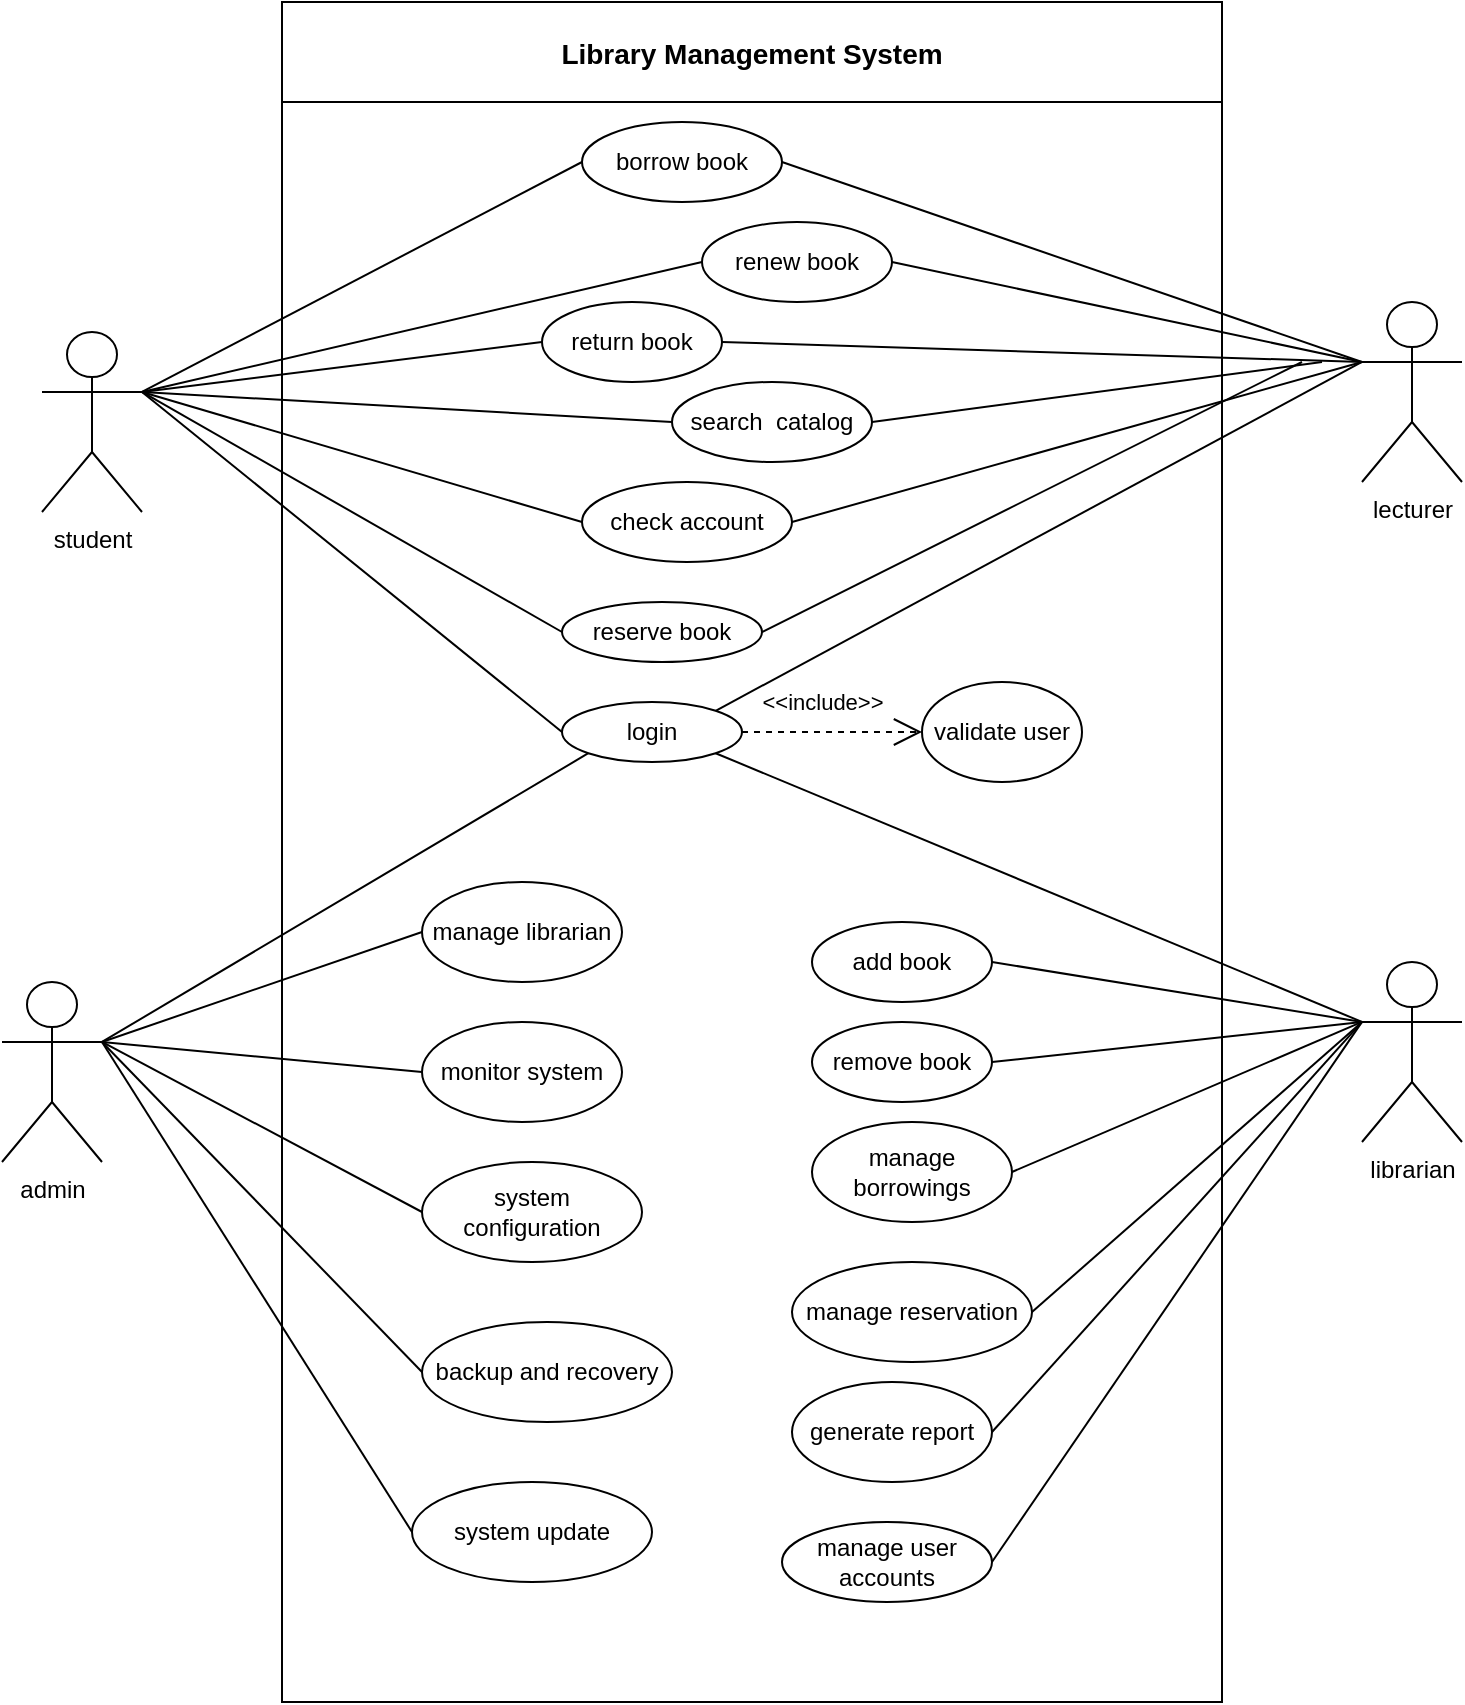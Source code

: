 <mxfile version="23.1.7" type="github">
  <diagram name="Page-1" id="qonnQ67EhSLWwkcI0bnF">
    <mxGraphModel dx="1196" dy="535" grid="1" gridSize="10" guides="1" tooltips="1" connect="1" arrows="1" fold="1" page="1" pageScale="1" pageWidth="850" pageHeight="1100" math="0" shadow="0">
      <root>
        <mxCell id="0" />
        <mxCell id="1" parent="0" />
        <mxCell id="g6oeGDb9uloU3DoNvfut-1" value="Library Management System" style="swimlane;startSize=50;fontSize=14;labelBackgroundColor=default;" parent="1" vertex="1">
          <mxGeometry x="170" y="50" width="470" height="850" as="geometry" />
        </mxCell>
        <mxCell id="g6oeGDb9uloU3DoNvfut-6" value="reserve book" style="ellipse;whiteSpace=wrap;html=1;" parent="g6oeGDb9uloU3DoNvfut-1" vertex="1">
          <mxGeometry x="140" y="300" width="100" height="30" as="geometry" />
        </mxCell>
        <mxCell id="g6oeGDb9uloU3DoNvfut-14" value="borrow book" style="ellipse;whiteSpace=wrap;html=1;" parent="g6oeGDb9uloU3DoNvfut-1" vertex="1">
          <mxGeometry x="150" y="60" width="100" height="40" as="geometry" />
        </mxCell>
        <mxCell id="g6oeGDb9uloU3DoNvfut-13" value="renew book" style="ellipse;whiteSpace=wrap;html=1;" parent="g6oeGDb9uloU3DoNvfut-1" vertex="1">
          <mxGeometry x="210" y="110" width="95" height="40" as="geometry" />
        </mxCell>
        <mxCell id="g6oeGDb9uloU3DoNvfut-12" value="return book" style="ellipse;whiteSpace=wrap;html=1;" parent="g6oeGDb9uloU3DoNvfut-1" vertex="1">
          <mxGeometry x="130" y="150" width="90" height="40" as="geometry" />
        </mxCell>
        <mxCell id="g6oeGDb9uloU3DoNvfut-11" value="search&amp;nbsp; catalog" style="ellipse;whiteSpace=wrap;html=1;" parent="g6oeGDb9uloU3DoNvfut-1" vertex="1">
          <mxGeometry x="195" y="190" width="100" height="40" as="geometry" />
        </mxCell>
        <mxCell id="g6oeGDb9uloU3DoNvfut-10" value="manage borrowings" style="ellipse;whiteSpace=wrap;html=1;" parent="g6oeGDb9uloU3DoNvfut-1" vertex="1">
          <mxGeometry x="265" y="560" width="100" height="50" as="geometry" />
        </mxCell>
        <mxCell id="g6oeGDb9uloU3DoNvfut-9" value="check account" style="ellipse;whiteSpace=wrap;html=1;" parent="g6oeGDb9uloU3DoNvfut-1" vertex="1">
          <mxGeometry x="150" y="240" width="105" height="40" as="geometry" />
        </mxCell>
        <mxCell id="g6oeGDb9uloU3DoNvfut-19" value="monitor system" style="ellipse;whiteSpace=wrap;html=1;" parent="g6oeGDb9uloU3DoNvfut-1" vertex="1">
          <mxGeometry x="70" y="510" width="100" height="50" as="geometry" />
        </mxCell>
        <mxCell id="g6oeGDb9uloU3DoNvfut-18" value="remove book" style="ellipse;whiteSpace=wrap;html=1;" parent="g6oeGDb9uloU3DoNvfut-1" vertex="1">
          <mxGeometry x="265" y="510" width="90" height="40" as="geometry" />
        </mxCell>
        <mxCell id="g6oeGDb9uloU3DoNvfut-17" value="manage librarian" style="ellipse;whiteSpace=wrap;html=1;" parent="g6oeGDb9uloU3DoNvfut-1" vertex="1">
          <mxGeometry x="70" y="440" width="100" height="50" as="geometry" />
        </mxCell>
        <mxCell id="g6oeGDb9uloU3DoNvfut-15" value="validate user" style="ellipse;whiteSpace=wrap;html=1;" parent="g6oeGDb9uloU3DoNvfut-1" vertex="1">
          <mxGeometry x="320" y="340" width="80" height="50" as="geometry" />
        </mxCell>
        <mxCell id="g6oeGDb9uloU3DoNvfut-16" value="login" style="ellipse;whiteSpace=wrap;html=1;" parent="g6oeGDb9uloU3DoNvfut-1" vertex="1">
          <mxGeometry x="140" y="350" width="90" height="30" as="geometry" />
        </mxCell>
        <mxCell id="g6oeGDb9uloU3DoNvfut-23" value="" style="endArrow=none;html=1;rounded=0;entryX=1;entryY=0.5;entryDx=0;entryDy=0;" parent="g6oeGDb9uloU3DoNvfut-1" target="g6oeGDb9uloU3DoNvfut-11" edge="1">
          <mxGeometry width="50" height="50" relative="1" as="geometry">
            <mxPoint x="520" y="180" as="sourcePoint" />
            <mxPoint x="370" y="220" as="targetPoint" />
          </mxGeometry>
        </mxCell>
        <mxCell id="g6oeGDb9uloU3DoNvfut-27" value="" style="endArrow=none;html=1;rounded=0;exitX=1;exitY=0.5;exitDx=0;exitDy=0;" parent="g6oeGDb9uloU3DoNvfut-1" source="g6oeGDb9uloU3DoNvfut-6" edge="1">
          <mxGeometry width="50" height="50" relative="1" as="geometry">
            <mxPoint x="320" y="350" as="sourcePoint" />
            <mxPoint x="510" y="180" as="targetPoint" />
          </mxGeometry>
        </mxCell>
        <mxCell id="g6oeGDb9uloU3DoNvfut-28" value="&amp;lt;&amp;lt;include&amp;gt;&amp;gt;" style="endArrow=open;endSize=12;dashed=1;html=1;rounded=0;exitX=1;exitY=0.5;exitDx=0;exitDy=0;entryX=0;entryY=0.5;entryDx=0;entryDy=0;" parent="g6oeGDb9uloU3DoNvfut-1" source="g6oeGDb9uloU3DoNvfut-16" target="g6oeGDb9uloU3DoNvfut-15" edge="1">
          <mxGeometry x="-0.111" y="15" width="160" relative="1" as="geometry">
            <mxPoint x="200" y="400" as="sourcePoint" />
            <mxPoint x="320" y="410" as="targetPoint" />
            <mxPoint as="offset" />
          </mxGeometry>
        </mxCell>
        <mxCell id="g6oeGDb9uloU3DoNvfut-40" value="add book" style="ellipse;whiteSpace=wrap;html=1;" parent="g6oeGDb9uloU3DoNvfut-1" vertex="1">
          <mxGeometry x="265" y="460" width="90" height="40" as="geometry" />
        </mxCell>
        <mxCell id="g6oeGDb9uloU3DoNvfut-39" value="manage reservation" style="ellipse;whiteSpace=wrap;html=1;" parent="g6oeGDb9uloU3DoNvfut-1" vertex="1">
          <mxGeometry x="255" y="630" width="120" height="50" as="geometry" />
        </mxCell>
        <mxCell id="g6oeGDb9uloU3DoNvfut-38" value="generate report" style="ellipse;whiteSpace=wrap;html=1;" parent="g6oeGDb9uloU3DoNvfut-1" vertex="1">
          <mxGeometry x="255" y="690" width="100" height="50" as="geometry" />
        </mxCell>
        <mxCell id="g6oeGDb9uloU3DoNvfut-37" value="manage user accounts" style="ellipse;whiteSpace=wrap;html=1;" parent="g6oeGDb9uloU3DoNvfut-1" vertex="1">
          <mxGeometry x="250" y="760" width="105" height="40" as="geometry" />
        </mxCell>
        <mxCell id="g6oeGDb9uloU3DoNvfut-49" value="system update" style="ellipse;whiteSpace=wrap;html=1;" parent="g6oeGDb9uloU3DoNvfut-1" vertex="1">
          <mxGeometry x="65" y="740" width="120" height="50" as="geometry" />
        </mxCell>
        <mxCell id="g6oeGDb9uloU3DoNvfut-51" value="system configuration" style="ellipse;whiteSpace=wrap;html=1;" parent="g6oeGDb9uloU3DoNvfut-1" vertex="1">
          <mxGeometry x="70" y="580" width="110" height="50" as="geometry" />
        </mxCell>
        <mxCell id="g6oeGDb9uloU3DoNvfut-50" value="backup and recovery" style="ellipse;whiteSpace=wrap;html=1;" parent="g6oeGDb9uloU3DoNvfut-1" vertex="1">
          <mxGeometry x="70" y="660" width="125" height="50" as="geometry" />
        </mxCell>
        <mxCell id="g6oeGDb9uloU3DoNvfut-2" value="student" style="shape=umlActor;verticalLabelPosition=bottom;verticalAlign=top;html=1;outlineConnect=0;" parent="1" vertex="1">
          <mxGeometry x="50" y="215" width="50" height="90" as="geometry" />
        </mxCell>
        <mxCell id="g6oeGDb9uloU3DoNvfut-3" value="librarian" style="shape=umlActor;verticalLabelPosition=bottom;verticalAlign=top;html=1;outlineConnect=0;" parent="1" vertex="1">
          <mxGeometry x="710" y="530" width="50" height="90" as="geometry" />
        </mxCell>
        <mxCell id="g6oeGDb9uloU3DoNvfut-4" value="admin" style="shape=umlActor;verticalLabelPosition=bottom;verticalAlign=top;html=1;outlineConnect=0;" parent="1" vertex="1">
          <mxGeometry x="30" y="540" width="50" height="90" as="geometry" />
        </mxCell>
        <mxCell id="g6oeGDb9uloU3DoNvfut-5" value="lecturer" style="shape=umlActor;verticalLabelPosition=bottom;verticalAlign=top;html=1;outlineConnect=0;" parent="1" vertex="1">
          <mxGeometry x="710" y="200" width="50" height="90" as="geometry" />
        </mxCell>
        <mxCell id="g6oeGDb9uloU3DoNvfut-21" value="" style="endArrow=none;html=1;rounded=0;entryX=1;entryY=0.5;entryDx=0;entryDy=0;exitX=0;exitY=0.333;exitDx=0;exitDy=0;exitPerimeter=0;" parent="1" source="g6oeGDb9uloU3DoNvfut-5" target="g6oeGDb9uloU3DoNvfut-14" edge="1">
          <mxGeometry width="50" height="50" relative="1" as="geometry">
            <mxPoint x="700" y="260" as="sourcePoint" />
            <mxPoint x="650" y="200" as="targetPoint" />
          </mxGeometry>
        </mxCell>
        <mxCell id="g6oeGDb9uloU3DoNvfut-24" value="" style="endArrow=none;html=1;rounded=0;entryX=1;entryY=0.5;entryDx=0;entryDy=0;exitX=0;exitY=0.333;exitDx=0;exitDy=0;exitPerimeter=0;" parent="1" source="g6oeGDb9uloU3DoNvfut-5" target="g6oeGDb9uloU3DoNvfut-9" edge="1">
          <mxGeometry width="50" height="50" relative="1" as="geometry">
            <mxPoint x="680" y="370" as="sourcePoint" />
            <mxPoint x="630" y="310" as="targetPoint" />
          </mxGeometry>
        </mxCell>
        <mxCell id="g6oeGDb9uloU3DoNvfut-20" value="" style="endArrow=none;html=1;rounded=0;entryX=1;entryY=0.5;entryDx=0;entryDy=0;exitX=0;exitY=0.333;exitDx=0;exitDy=0;exitPerimeter=0;" parent="1" source="g6oeGDb9uloU3DoNvfut-5" target="g6oeGDb9uloU3DoNvfut-13" edge="1">
          <mxGeometry width="50" height="50" relative="1" as="geometry">
            <mxPoint x="580" y="310" as="sourcePoint" />
            <mxPoint x="530" y="250" as="targetPoint" />
          </mxGeometry>
        </mxCell>
        <mxCell id="g6oeGDb9uloU3DoNvfut-22" value="" style="endArrow=none;html=1;rounded=0;entryX=1;entryY=0.5;entryDx=0;entryDy=0;exitX=0;exitY=0.333;exitDx=0;exitDy=0;exitPerimeter=0;" parent="1" source="g6oeGDb9uloU3DoNvfut-5" target="g6oeGDb9uloU3DoNvfut-12" edge="1">
          <mxGeometry width="50" height="50" relative="1" as="geometry">
            <mxPoint x="580" y="330" as="sourcePoint" />
            <mxPoint x="530" y="270" as="targetPoint" />
          </mxGeometry>
        </mxCell>
        <mxCell id="g6oeGDb9uloU3DoNvfut-26" value="" style="endArrow=none;html=1;rounded=0;exitX=1;exitY=0;exitDx=0;exitDy=0;entryX=0;entryY=0.333;entryDx=0;entryDy=0;entryPerimeter=0;" parent="1" source="g6oeGDb9uloU3DoNvfut-16" target="g6oeGDb9uloU3DoNvfut-5" edge="1">
          <mxGeometry width="50" height="50" relative="1" as="geometry">
            <mxPoint x="540" y="380" as="sourcePoint" />
            <mxPoint x="590" y="330" as="targetPoint" />
          </mxGeometry>
        </mxCell>
        <mxCell id="g6oeGDb9uloU3DoNvfut-29" value="" style="endArrow=none;html=1;rounded=0;entryX=0;entryY=0.5;entryDx=0;entryDy=0;exitX=1;exitY=0.333;exitDx=0;exitDy=0;exitPerimeter=0;" parent="1" source="g6oeGDb9uloU3DoNvfut-2" target="g6oeGDb9uloU3DoNvfut-6" edge="1">
          <mxGeometry width="50" height="50" relative="1" as="geometry">
            <mxPoint x="100" y="290" as="sourcePoint" />
            <mxPoint x="180" y="320" as="targetPoint" />
          </mxGeometry>
        </mxCell>
        <mxCell id="g6oeGDb9uloU3DoNvfut-30" value="" style="endArrow=none;html=1;rounded=0;exitX=1;exitY=0.333;exitDx=0;exitDy=0;exitPerimeter=0;entryX=0;entryY=0.5;entryDx=0;entryDy=0;" parent="1" source="g6oeGDb9uloU3DoNvfut-2" target="g6oeGDb9uloU3DoNvfut-11" edge="1">
          <mxGeometry width="50" height="50" relative="1" as="geometry">
            <mxPoint x="120" y="330" as="sourcePoint" />
            <mxPoint x="170" y="280" as="targetPoint" />
          </mxGeometry>
        </mxCell>
        <mxCell id="g6oeGDb9uloU3DoNvfut-31" value="" style="endArrow=none;html=1;rounded=0;entryX=0;entryY=0.5;entryDx=0;entryDy=0;exitX=1;exitY=0.333;exitDx=0;exitDy=0;exitPerimeter=0;" parent="1" source="g6oeGDb9uloU3DoNvfut-2" target="g6oeGDb9uloU3DoNvfut-16" edge="1">
          <mxGeometry width="50" height="50" relative="1" as="geometry">
            <mxPoint x="130" y="400" as="sourcePoint" />
            <mxPoint x="180" y="350" as="targetPoint" />
          </mxGeometry>
        </mxCell>
        <mxCell id="g6oeGDb9uloU3DoNvfut-32" value="" style="endArrow=none;html=1;rounded=0;entryX=0;entryY=0.5;entryDx=0;entryDy=0;exitX=1;exitY=0.333;exitDx=0;exitDy=0;exitPerimeter=0;" parent="1" source="g6oeGDb9uloU3DoNvfut-2" target="g6oeGDb9uloU3DoNvfut-9" edge="1">
          <mxGeometry width="50" height="50" relative="1" as="geometry">
            <mxPoint x="110" y="320" as="sourcePoint" />
            <mxPoint x="180" y="280" as="targetPoint" />
          </mxGeometry>
        </mxCell>
        <mxCell id="g6oeGDb9uloU3DoNvfut-33" value="" style="endArrow=none;html=1;rounded=0;exitX=1;exitY=0.333;exitDx=0;exitDy=0;exitPerimeter=0;entryX=0;entryY=0.5;entryDx=0;entryDy=0;" parent="1" source="g6oeGDb9uloU3DoNvfut-2" target="g6oeGDb9uloU3DoNvfut-12" edge="1">
          <mxGeometry width="50" height="50" relative="1" as="geometry">
            <mxPoint x="130" y="330" as="sourcePoint" />
            <mxPoint x="180" y="280" as="targetPoint" />
          </mxGeometry>
        </mxCell>
        <mxCell id="g6oeGDb9uloU3DoNvfut-34" value="" style="endArrow=none;html=1;rounded=0;exitX=1;exitY=0.333;exitDx=0;exitDy=0;exitPerimeter=0;entryX=0;entryY=0.5;entryDx=0;entryDy=0;" parent="1" source="g6oeGDb9uloU3DoNvfut-2" target="g6oeGDb9uloU3DoNvfut-13" edge="1">
          <mxGeometry width="50" height="50" relative="1" as="geometry">
            <mxPoint x="130" y="310" as="sourcePoint" />
            <mxPoint x="180" y="260" as="targetPoint" />
          </mxGeometry>
        </mxCell>
        <mxCell id="g6oeGDb9uloU3DoNvfut-35" value="" style="endArrow=none;html=1;rounded=0;exitX=1;exitY=0.333;exitDx=0;exitDy=0;exitPerimeter=0;entryX=0;entryY=0.5;entryDx=0;entryDy=0;" parent="1" source="g6oeGDb9uloU3DoNvfut-2" target="g6oeGDb9uloU3DoNvfut-14" edge="1">
          <mxGeometry width="50" height="50" relative="1" as="geometry">
            <mxPoint x="130" y="250" as="sourcePoint" />
            <mxPoint x="180" y="200" as="targetPoint" />
          </mxGeometry>
        </mxCell>
        <mxCell id="g6oeGDb9uloU3DoNvfut-48" value="" style="endArrow=none;html=1;rounded=0;entryX=0;entryY=1;entryDx=0;entryDy=0;exitX=1;exitY=0.333;exitDx=0;exitDy=0;exitPerimeter=0;" parent="1" source="g6oeGDb9uloU3DoNvfut-4" target="g6oeGDb9uloU3DoNvfut-16" edge="1">
          <mxGeometry width="50" height="50" relative="1" as="geometry">
            <mxPoint x="140" y="520" as="sourcePoint" />
            <mxPoint x="190" y="470" as="targetPoint" />
          </mxGeometry>
        </mxCell>
        <mxCell id="g6oeGDb9uloU3DoNvfut-41" value="" style="endArrow=none;html=1;rounded=0;exitX=1;exitY=1;exitDx=0;exitDy=0;entryX=0;entryY=0.333;entryDx=0;entryDy=0;entryPerimeter=0;" parent="1" source="g6oeGDb9uloU3DoNvfut-16" target="g6oeGDb9uloU3DoNvfut-3" edge="1">
          <mxGeometry width="50" height="50" relative="1" as="geometry">
            <mxPoint x="580" y="540" as="sourcePoint" />
            <mxPoint x="630" y="490" as="targetPoint" />
          </mxGeometry>
        </mxCell>
        <mxCell id="g6oeGDb9uloU3DoNvfut-42" value="" style="endArrow=none;html=1;rounded=0;exitX=1;exitY=0.5;exitDx=0;exitDy=0;entryX=0;entryY=0.333;entryDx=0;entryDy=0;entryPerimeter=0;" parent="1" source="g6oeGDb9uloU3DoNvfut-40" target="g6oeGDb9uloU3DoNvfut-3" edge="1">
          <mxGeometry width="50" height="50" relative="1" as="geometry">
            <mxPoint x="570" y="600" as="sourcePoint" />
            <mxPoint x="620" y="550" as="targetPoint" />
          </mxGeometry>
        </mxCell>
        <mxCell id="g6oeGDb9uloU3DoNvfut-43" value="" style="endArrow=none;html=1;rounded=0;entryX=0;entryY=0.333;entryDx=0;entryDy=0;entryPerimeter=0;exitX=1;exitY=0.5;exitDx=0;exitDy=0;" parent="1" source="g6oeGDb9uloU3DoNvfut-18" target="g6oeGDb9uloU3DoNvfut-3" edge="1">
          <mxGeometry width="50" height="50" relative="1" as="geometry">
            <mxPoint x="590" y="630" as="sourcePoint" />
            <mxPoint x="640" y="580" as="targetPoint" />
          </mxGeometry>
        </mxCell>
        <mxCell id="g6oeGDb9uloU3DoNvfut-44" value="" style="endArrow=none;html=1;rounded=0;entryX=0;entryY=0.333;entryDx=0;entryDy=0;entryPerimeter=0;exitX=1;exitY=0.5;exitDx=0;exitDy=0;" parent="1" source="g6oeGDb9uloU3DoNvfut-10" target="g6oeGDb9uloU3DoNvfut-3" edge="1">
          <mxGeometry width="50" height="50" relative="1" as="geometry">
            <mxPoint x="580" y="660" as="sourcePoint" />
            <mxPoint x="630" y="610" as="targetPoint" />
          </mxGeometry>
        </mxCell>
        <mxCell id="g6oeGDb9uloU3DoNvfut-45" value="" style="endArrow=none;html=1;rounded=0;entryX=0;entryY=0.333;entryDx=0;entryDy=0;entryPerimeter=0;exitX=1;exitY=0.5;exitDx=0;exitDy=0;" parent="1" source="g6oeGDb9uloU3DoNvfut-39" target="g6oeGDb9uloU3DoNvfut-3" edge="1">
          <mxGeometry width="50" height="50" relative="1" as="geometry">
            <mxPoint x="570" y="690" as="sourcePoint" />
            <mxPoint x="620" y="640" as="targetPoint" />
          </mxGeometry>
        </mxCell>
        <mxCell id="g6oeGDb9uloU3DoNvfut-46" value="" style="endArrow=none;html=1;rounded=0;entryX=0;entryY=0.333;entryDx=0;entryDy=0;entryPerimeter=0;exitX=1;exitY=0.5;exitDx=0;exitDy=0;" parent="1" source="g6oeGDb9uloU3DoNvfut-38" target="g6oeGDb9uloU3DoNvfut-3" edge="1">
          <mxGeometry width="50" height="50" relative="1" as="geometry">
            <mxPoint x="570" y="730" as="sourcePoint" />
            <mxPoint x="620" y="680" as="targetPoint" />
          </mxGeometry>
        </mxCell>
        <mxCell id="g6oeGDb9uloU3DoNvfut-47" value="" style="endArrow=none;html=1;rounded=0;entryX=0;entryY=0.333;entryDx=0;entryDy=0;entryPerimeter=0;exitX=1;exitY=0.5;exitDx=0;exitDy=0;" parent="1" source="g6oeGDb9uloU3DoNvfut-37" target="g6oeGDb9uloU3DoNvfut-3" edge="1">
          <mxGeometry width="50" height="50" relative="1" as="geometry">
            <mxPoint x="560" y="780" as="sourcePoint" />
            <mxPoint x="610" y="730" as="targetPoint" />
          </mxGeometry>
        </mxCell>
        <mxCell id="g6oeGDb9uloU3DoNvfut-53" value="" style="endArrow=none;html=1;rounded=0;entryX=0;entryY=0.5;entryDx=0;entryDy=0;exitX=1;exitY=0.333;exitDx=0;exitDy=0;exitPerimeter=0;" parent="1" source="g6oeGDb9uloU3DoNvfut-4" target="g6oeGDb9uloU3DoNvfut-19" edge="1">
          <mxGeometry width="50" height="50" relative="1" as="geometry">
            <mxPoint x="90" y="680" as="sourcePoint" />
            <mxPoint x="190" y="570" as="targetPoint" />
          </mxGeometry>
        </mxCell>
        <mxCell id="g6oeGDb9uloU3DoNvfut-54" value="" style="endArrow=none;html=1;rounded=0;exitX=1;exitY=0.333;exitDx=0;exitDy=0;exitPerimeter=0;entryX=0;entryY=0.5;entryDx=0;entryDy=0;" parent="1" source="g6oeGDb9uloU3DoNvfut-4" target="g6oeGDb9uloU3DoNvfut-51" edge="1">
          <mxGeometry width="50" height="50" relative="1" as="geometry">
            <mxPoint x="120" y="620" as="sourcePoint" />
            <mxPoint x="170" y="570" as="targetPoint" />
          </mxGeometry>
        </mxCell>
        <mxCell id="g6oeGDb9uloU3DoNvfut-55" value="" style="endArrow=none;html=1;rounded=0;exitX=1;exitY=0.333;exitDx=0;exitDy=0;exitPerimeter=0;entryX=0;entryY=0.5;entryDx=0;entryDy=0;" parent="1" source="g6oeGDb9uloU3DoNvfut-4" target="g6oeGDb9uloU3DoNvfut-50" edge="1">
          <mxGeometry width="50" height="50" relative="1" as="geometry">
            <mxPoint x="120" y="630" as="sourcePoint" />
            <mxPoint x="170" y="580" as="targetPoint" />
          </mxGeometry>
        </mxCell>
        <mxCell id="g6oeGDb9uloU3DoNvfut-56" value="" style="endArrow=none;html=1;rounded=0;entryX=0;entryY=0.5;entryDx=0;entryDy=0;exitX=1;exitY=0.333;exitDx=0;exitDy=0;exitPerimeter=0;" parent="1" source="g6oeGDb9uloU3DoNvfut-4" target="g6oeGDb9uloU3DoNvfut-49" edge="1">
          <mxGeometry width="50" height="50" relative="1" as="geometry">
            <mxPoint x="110" y="750" as="sourcePoint" />
            <mxPoint x="160" y="700" as="targetPoint" />
          </mxGeometry>
        </mxCell>
        <mxCell id="g6oeGDb9uloU3DoNvfut-52" value="" style="endArrow=none;html=1;rounded=0;entryX=0;entryY=0.5;entryDx=0;entryDy=0;exitX=1;exitY=0.333;exitDx=0;exitDy=0;exitPerimeter=0;" parent="1" source="g6oeGDb9uloU3DoNvfut-4" target="g6oeGDb9uloU3DoNvfut-17" edge="1">
          <mxGeometry width="50" height="50" relative="1" as="geometry">
            <mxPoint x="90" y="670" as="sourcePoint" />
            <mxPoint x="200" y="525" as="targetPoint" />
          </mxGeometry>
        </mxCell>
      </root>
    </mxGraphModel>
  </diagram>
</mxfile>
